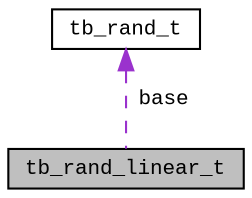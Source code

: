 digraph "tb_rand_linear_t"
{
  edge [fontname="CourierNew",fontsize="10",labelfontname="CourierNew",labelfontsize="10"];
  node [fontname="CourierNew",fontsize="10",shape=record];
  Node1 [label="tb_rand_linear_t",height=0.2,width=0.4,color="black", fillcolor="grey75", style="filled" fontcolor="black"];
  Node2 -> Node1 [dir="back",color="darkorchid3",fontsize="10",style="dashed",label=" base" ,fontname="CourierNew"];
  Node2 [label="tb_rand_t",height=0.2,width=0.4,color="black", fillcolor="white", style="filled",URL="$d1/d74/structtb__rand__t.html"];
}
